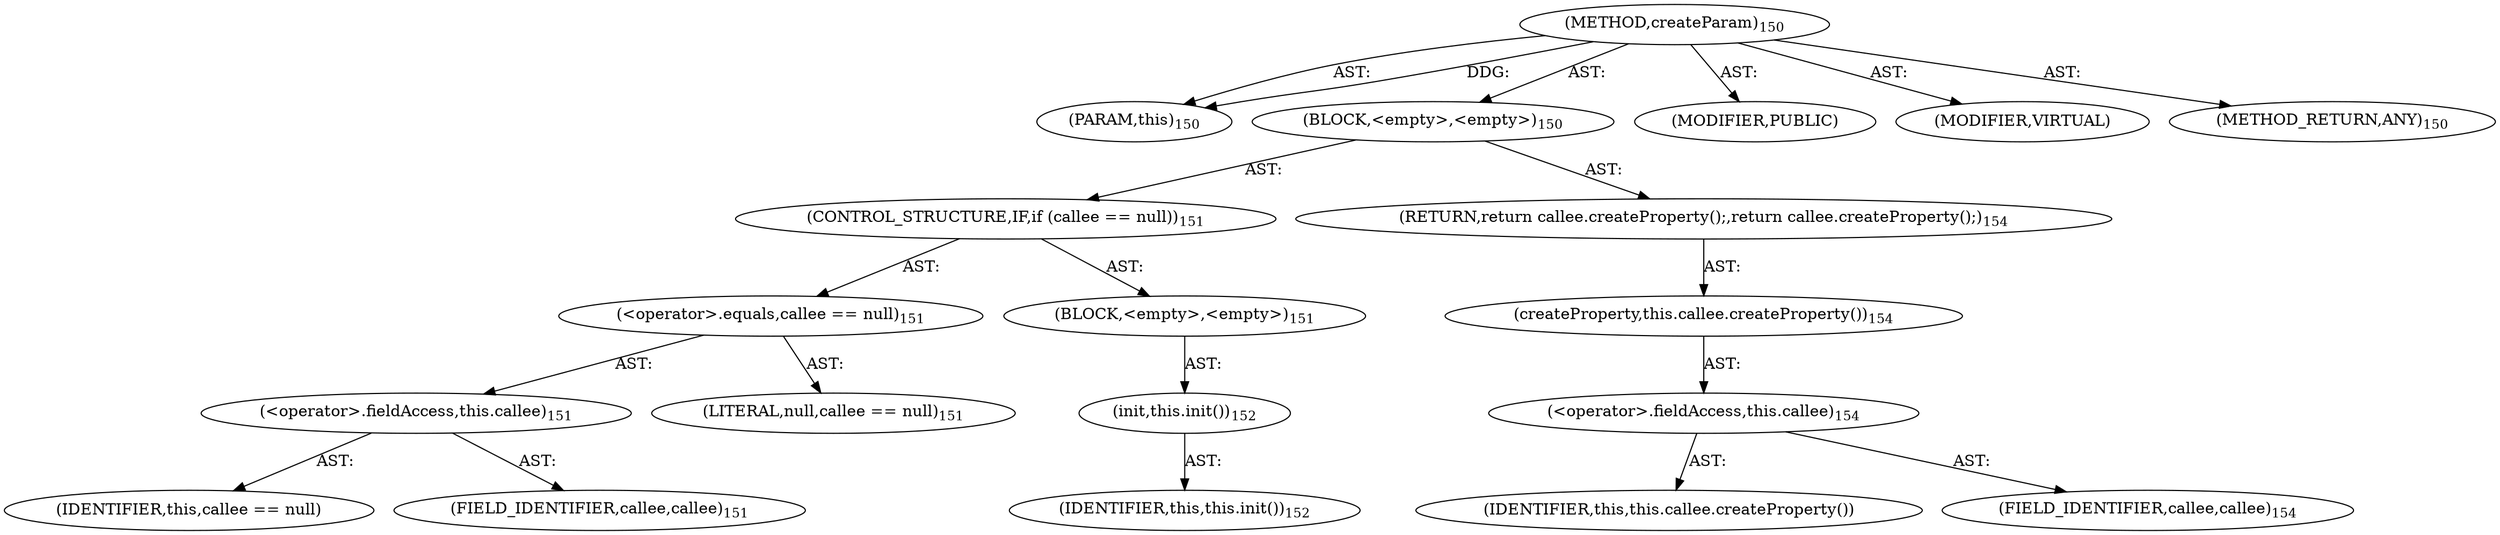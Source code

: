 digraph "createParam" {  
"111669149700" [label = <(METHOD,createParam)<SUB>150</SUB>> ]
"115964116995" [label = <(PARAM,this)<SUB>150</SUB>> ]
"25769803783" [label = <(BLOCK,&lt;empty&gt;,&lt;empty&gt;)<SUB>150</SUB>> ]
"47244640258" [label = <(CONTROL_STRUCTURE,IF,if (callee == null))<SUB>151</SUB>> ]
"30064771117" [label = <(&lt;operator&gt;.equals,callee == null)<SUB>151</SUB>> ]
"30064771118" [label = <(&lt;operator&gt;.fieldAccess,this.callee)<SUB>151</SUB>> ]
"68719476768" [label = <(IDENTIFIER,this,callee == null)> ]
"55834574865" [label = <(FIELD_IDENTIFIER,callee,callee)<SUB>151</SUB>> ]
"90194313221" [label = <(LITERAL,null,callee == null)<SUB>151</SUB>> ]
"25769803784" [label = <(BLOCK,&lt;empty&gt;,&lt;empty&gt;)<SUB>151</SUB>> ]
"30064771119" [label = <(init,this.init())<SUB>152</SUB>> ]
"68719476744" [label = <(IDENTIFIER,this,this.init())<SUB>152</SUB>> ]
"146028888064" [label = <(RETURN,return callee.createProperty();,return callee.createProperty();)<SUB>154</SUB>> ]
"30064771120" [label = <(createProperty,this.callee.createProperty())<SUB>154</SUB>> ]
"30064771121" [label = <(&lt;operator&gt;.fieldAccess,this.callee)<SUB>154</SUB>> ]
"68719476769" [label = <(IDENTIFIER,this,this.callee.createProperty())> ]
"55834574866" [label = <(FIELD_IDENTIFIER,callee,callee)<SUB>154</SUB>> ]
"133143986188" [label = <(MODIFIER,PUBLIC)> ]
"133143986189" [label = <(MODIFIER,VIRTUAL)> ]
"128849018884" [label = <(METHOD_RETURN,ANY)<SUB>150</SUB>> ]
  "111669149700" -> "115964116995"  [ label = "AST: "] 
  "111669149700" -> "25769803783"  [ label = "AST: "] 
  "111669149700" -> "133143986188"  [ label = "AST: "] 
  "111669149700" -> "133143986189"  [ label = "AST: "] 
  "111669149700" -> "128849018884"  [ label = "AST: "] 
  "25769803783" -> "47244640258"  [ label = "AST: "] 
  "25769803783" -> "146028888064"  [ label = "AST: "] 
  "47244640258" -> "30064771117"  [ label = "AST: "] 
  "47244640258" -> "25769803784"  [ label = "AST: "] 
  "30064771117" -> "30064771118"  [ label = "AST: "] 
  "30064771117" -> "90194313221"  [ label = "AST: "] 
  "30064771118" -> "68719476768"  [ label = "AST: "] 
  "30064771118" -> "55834574865"  [ label = "AST: "] 
  "25769803784" -> "30064771119"  [ label = "AST: "] 
  "30064771119" -> "68719476744"  [ label = "AST: "] 
  "146028888064" -> "30064771120"  [ label = "AST: "] 
  "30064771120" -> "30064771121"  [ label = "AST: "] 
  "30064771121" -> "68719476769"  [ label = "AST: "] 
  "30064771121" -> "55834574866"  [ label = "AST: "] 
  "111669149700" -> "115964116995"  [ label = "DDG: "] 
}
